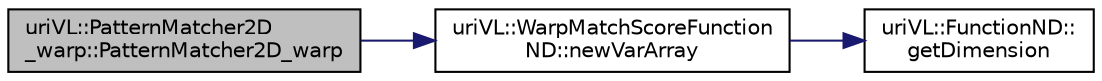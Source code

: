digraph "uriVL::PatternMatcher2D_warp::PatternMatcher2D_warp"
{
  edge [fontname="Helvetica",fontsize="10",labelfontname="Helvetica",labelfontsize="10"];
  node [fontname="Helvetica",fontsize="10",shape=record];
  rankdir="LR";
  Node1 [label="uriVL::PatternMatcher2D\l_warp::PatternMatcher2D_warp",height=0.2,width=0.4,color="black", fillcolor="grey75", style="filled", fontcolor="black"];
  Node1 -> Node2 [color="midnightblue",fontsize="10",style="solid",fontname="Helvetica"];
  Node2 [label="uriVL::WarpMatchScoreFunction\lND::newVarArray",height=0.2,width=0.4,color="black", fillcolor="white", style="filled",URL="$classuriVL_1_1WarpMatchScoreFunctionND.html#af132ddc2fc2d3c14367e185d5f4ec2ab",tooltip="Returns a new 1D array of float properly sized to serve as an argument for this nD function..."];
  Node2 -> Node3 [color="midnightblue",fontsize="10",style="solid",fontname="Helvetica"];
  Node3 [label="uriVL::FunctionND::\lgetDimension",height=0.2,width=0.4,color="black", fillcolor="white", style="filled",URL="$classuriVL_1_1FunctionND.html#a4d6cf357bf7eb7fd7d87dc9d7d631d8f",tooltip="Returns the dimension of this function&#39;s domain. "];
}
